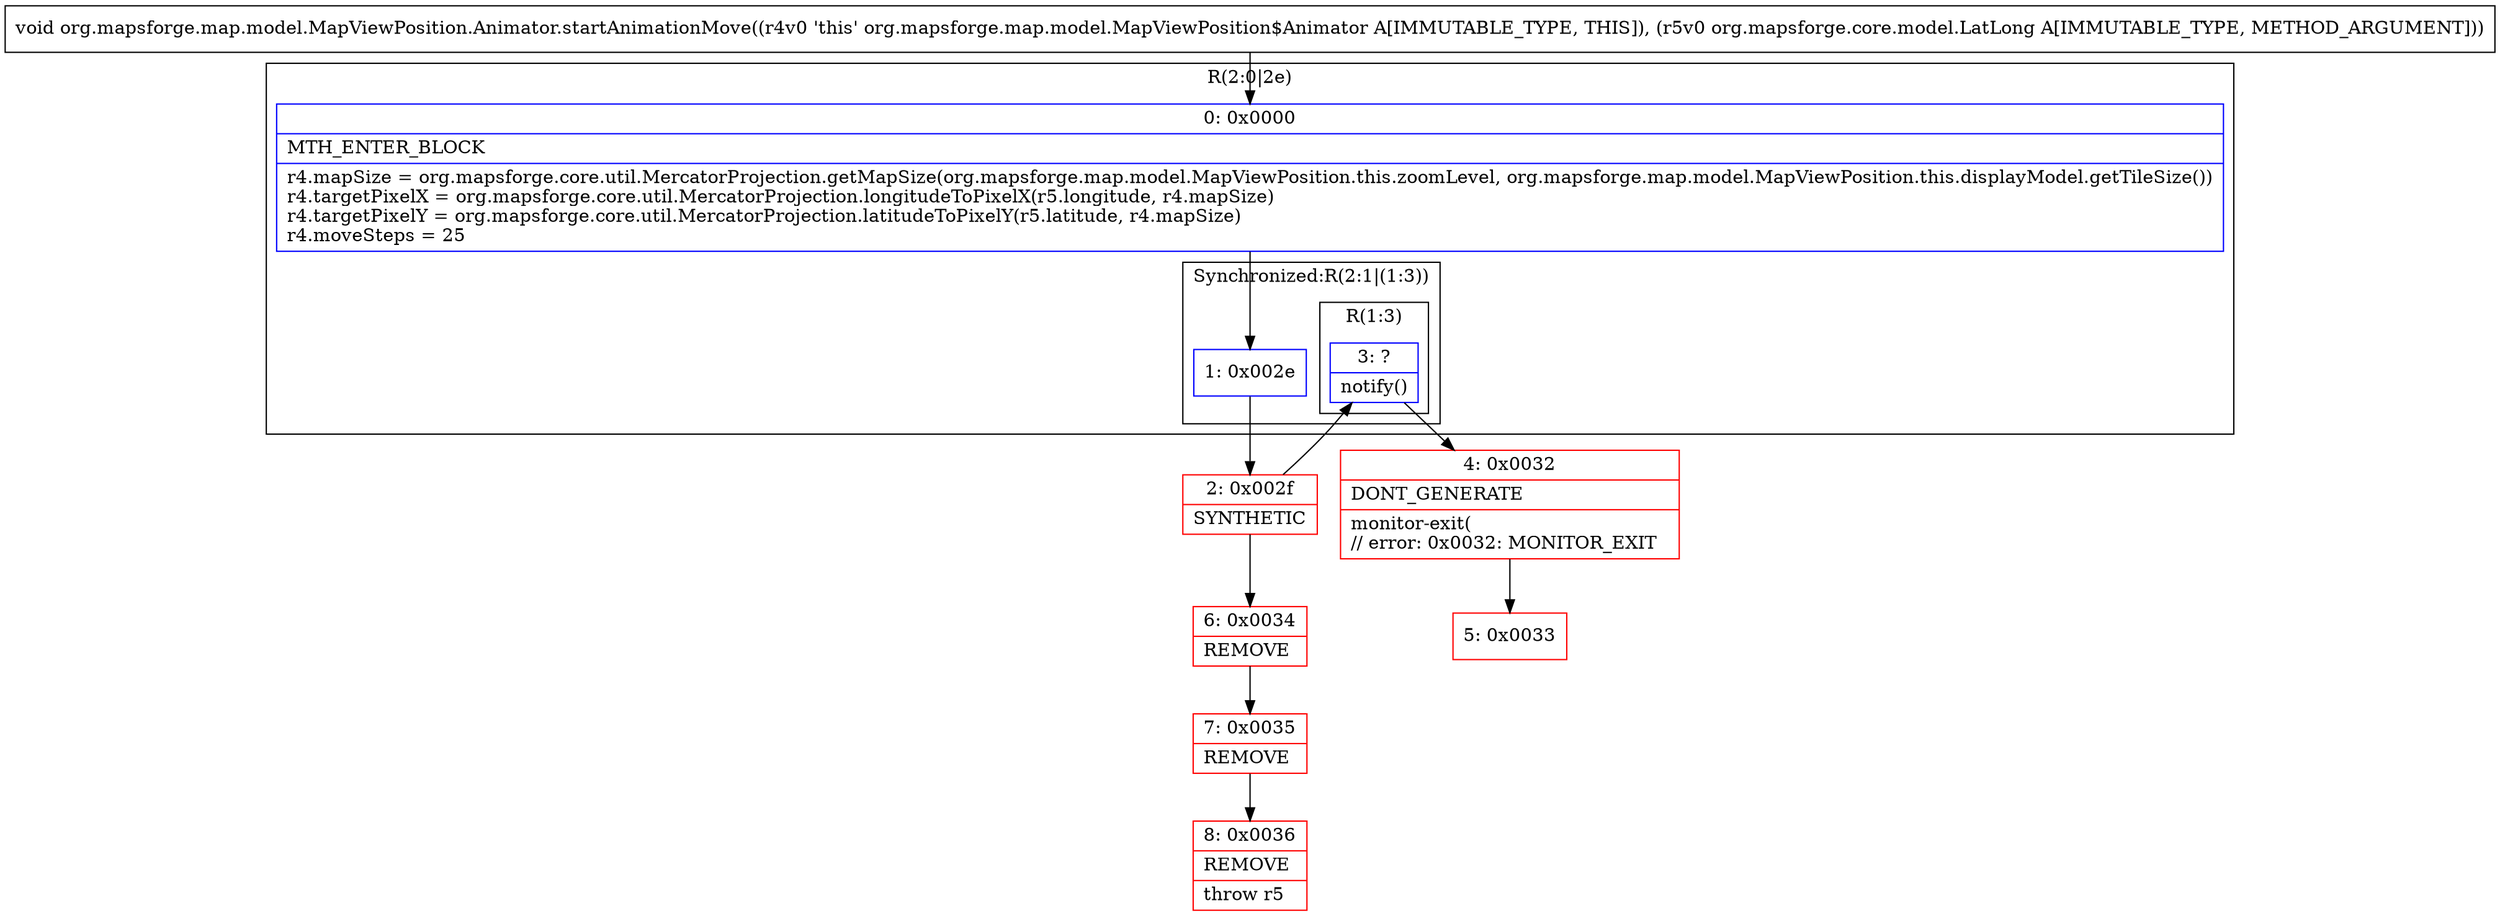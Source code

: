 digraph "CFG fororg.mapsforge.map.model.MapViewPosition.Animator.startAnimationMove(Lorg\/mapsforge\/core\/model\/LatLong;)V" {
subgraph cluster_Region_1106356724 {
label = "R(2:0|2e)";
node [shape=record,color=blue];
Node_0 [shape=record,label="{0\:\ 0x0000|MTH_ENTER_BLOCK\l|r4.mapSize = org.mapsforge.core.util.MercatorProjection.getMapSize(org.mapsforge.map.model.MapViewPosition.this.zoomLevel, org.mapsforge.map.model.MapViewPosition.this.displayModel.getTileSize())\lr4.targetPixelX = org.mapsforge.core.util.MercatorProjection.longitudeToPixelX(r5.longitude, r4.mapSize)\lr4.targetPixelY = org.mapsforge.core.util.MercatorProjection.latitudeToPixelY(r5.latitude, r4.mapSize)\lr4.moveSteps = 25\l}"];
subgraph cluster_SynchronizedRegion_336906457 {
label = "Synchronized:R(2:1|(1:3))";
node [shape=record,color=blue];
Node_1 [shape=record,label="{1\:\ 0x002e}"];
subgraph cluster_Region_46553709 {
label = "R(1:3)";
node [shape=record,color=blue];
Node_3 [shape=record,label="{3\:\ ?|notify()\l}"];
}
}
}
Node_2 [shape=record,color=red,label="{2\:\ 0x002f|SYNTHETIC\l}"];
Node_4 [shape=record,color=red,label="{4\:\ 0x0032|DONT_GENERATE\l|monitor\-exit(\l\/\/ error: 0x0032: MONITOR_EXIT  \l}"];
Node_5 [shape=record,color=red,label="{5\:\ 0x0033}"];
Node_6 [shape=record,color=red,label="{6\:\ 0x0034|REMOVE\l}"];
Node_7 [shape=record,color=red,label="{7\:\ 0x0035|REMOVE\l}"];
Node_8 [shape=record,color=red,label="{8\:\ 0x0036|REMOVE\l|throw r5\l}"];
MethodNode[shape=record,label="{void org.mapsforge.map.model.MapViewPosition.Animator.startAnimationMove((r4v0 'this' org.mapsforge.map.model.MapViewPosition$Animator A[IMMUTABLE_TYPE, THIS]), (r5v0 org.mapsforge.core.model.LatLong A[IMMUTABLE_TYPE, METHOD_ARGUMENT])) }"];
MethodNode -> Node_0;
Node_0 -> Node_1;
Node_1 -> Node_2;
Node_3 -> Node_4;
Node_2 -> Node_3;
Node_2 -> Node_6;
Node_4 -> Node_5;
Node_6 -> Node_7;
Node_7 -> Node_8;
}

